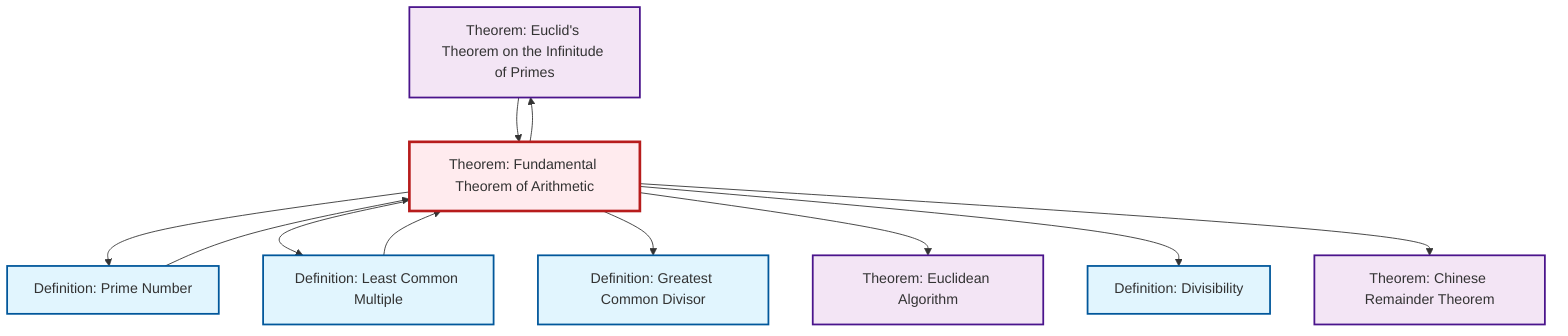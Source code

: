 graph TD
    classDef definition fill:#e1f5fe,stroke:#01579b,stroke-width:2px
    classDef theorem fill:#f3e5f5,stroke:#4a148c,stroke-width:2px
    classDef axiom fill:#fff3e0,stroke:#e65100,stroke-width:2px
    classDef example fill:#e8f5e9,stroke:#1b5e20,stroke-width:2px
    classDef current fill:#ffebee,stroke:#b71c1c,stroke-width:3px
    def-divisibility["Definition: Divisibility"]:::definition
    thm-euclid-infinitude-primes["Theorem: Euclid's Theorem on the Infinitude of Primes"]:::theorem
    def-prime["Definition: Prime Number"]:::definition
    thm-chinese-remainder["Theorem: Chinese Remainder Theorem"]:::theorem
    thm-fundamental-arithmetic["Theorem: Fundamental Theorem of Arithmetic"]:::theorem
    def-lcm["Definition: Least Common Multiple"]:::definition
    thm-euclidean-algorithm["Theorem: Euclidean Algorithm"]:::theorem
    def-gcd["Definition: Greatest Common Divisor"]:::definition
    thm-fundamental-arithmetic --> def-prime
    def-lcm --> thm-fundamental-arithmetic
    thm-fundamental-arithmetic --> def-lcm
    thm-fundamental-arithmetic --> thm-euclid-infinitude-primes
    thm-fundamental-arithmetic --> def-gcd
    thm-fundamental-arithmetic --> thm-euclidean-algorithm
    thm-euclid-infinitude-primes --> thm-fundamental-arithmetic
    thm-fundamental-arithmetic --> def-divisibility
    def-prime --> thm-fundamental-arithmetic
    thm-fundamental-arithmetic --> thm-chinese-remainder
    class thm-fundamental-arithmetic current